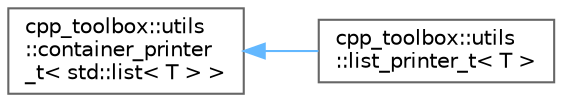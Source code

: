 digraph "Graphical Class Hierarchy"
{
 // LATEX_PDF_SIZE
  bgcolor="transparent";
  edge [fontname=Helvetica,fontsize=10,labelfontname=Helvetica,labelfontsize=10];
  node [fontname=Helvetica,fontsize=10,shape=box,height=0.2,width=0.4];
  rankdir="LR";
  Node0 [id="Node000000",label="cpp_toolbox::utils\l::container_printer\l_t\< std::list\< T \> \>",height=0.2,width=0.4,color="grey40", fillcolor="white", style="filled",URL="$classcpp__toolbox_1_1utils_1_1container__printer__t.html",tooltip=" "];
  Node0 -> Node1 [id="edge4_Node000000_Node000001",dir="back",color="steelblue1",style="solid",tooltip=" "];
  Node1 [id="Node000001",label="cpp_toolbox::utils\l::list_printer_t\< T \>",height=0.2,width=0.4,color="grey40", fillcolor="white", style="filled",URL="$classcpp__toolbox_1_1utils_1_1list__printer__t.html",tooltip="List 打印器/List printer."];
}
